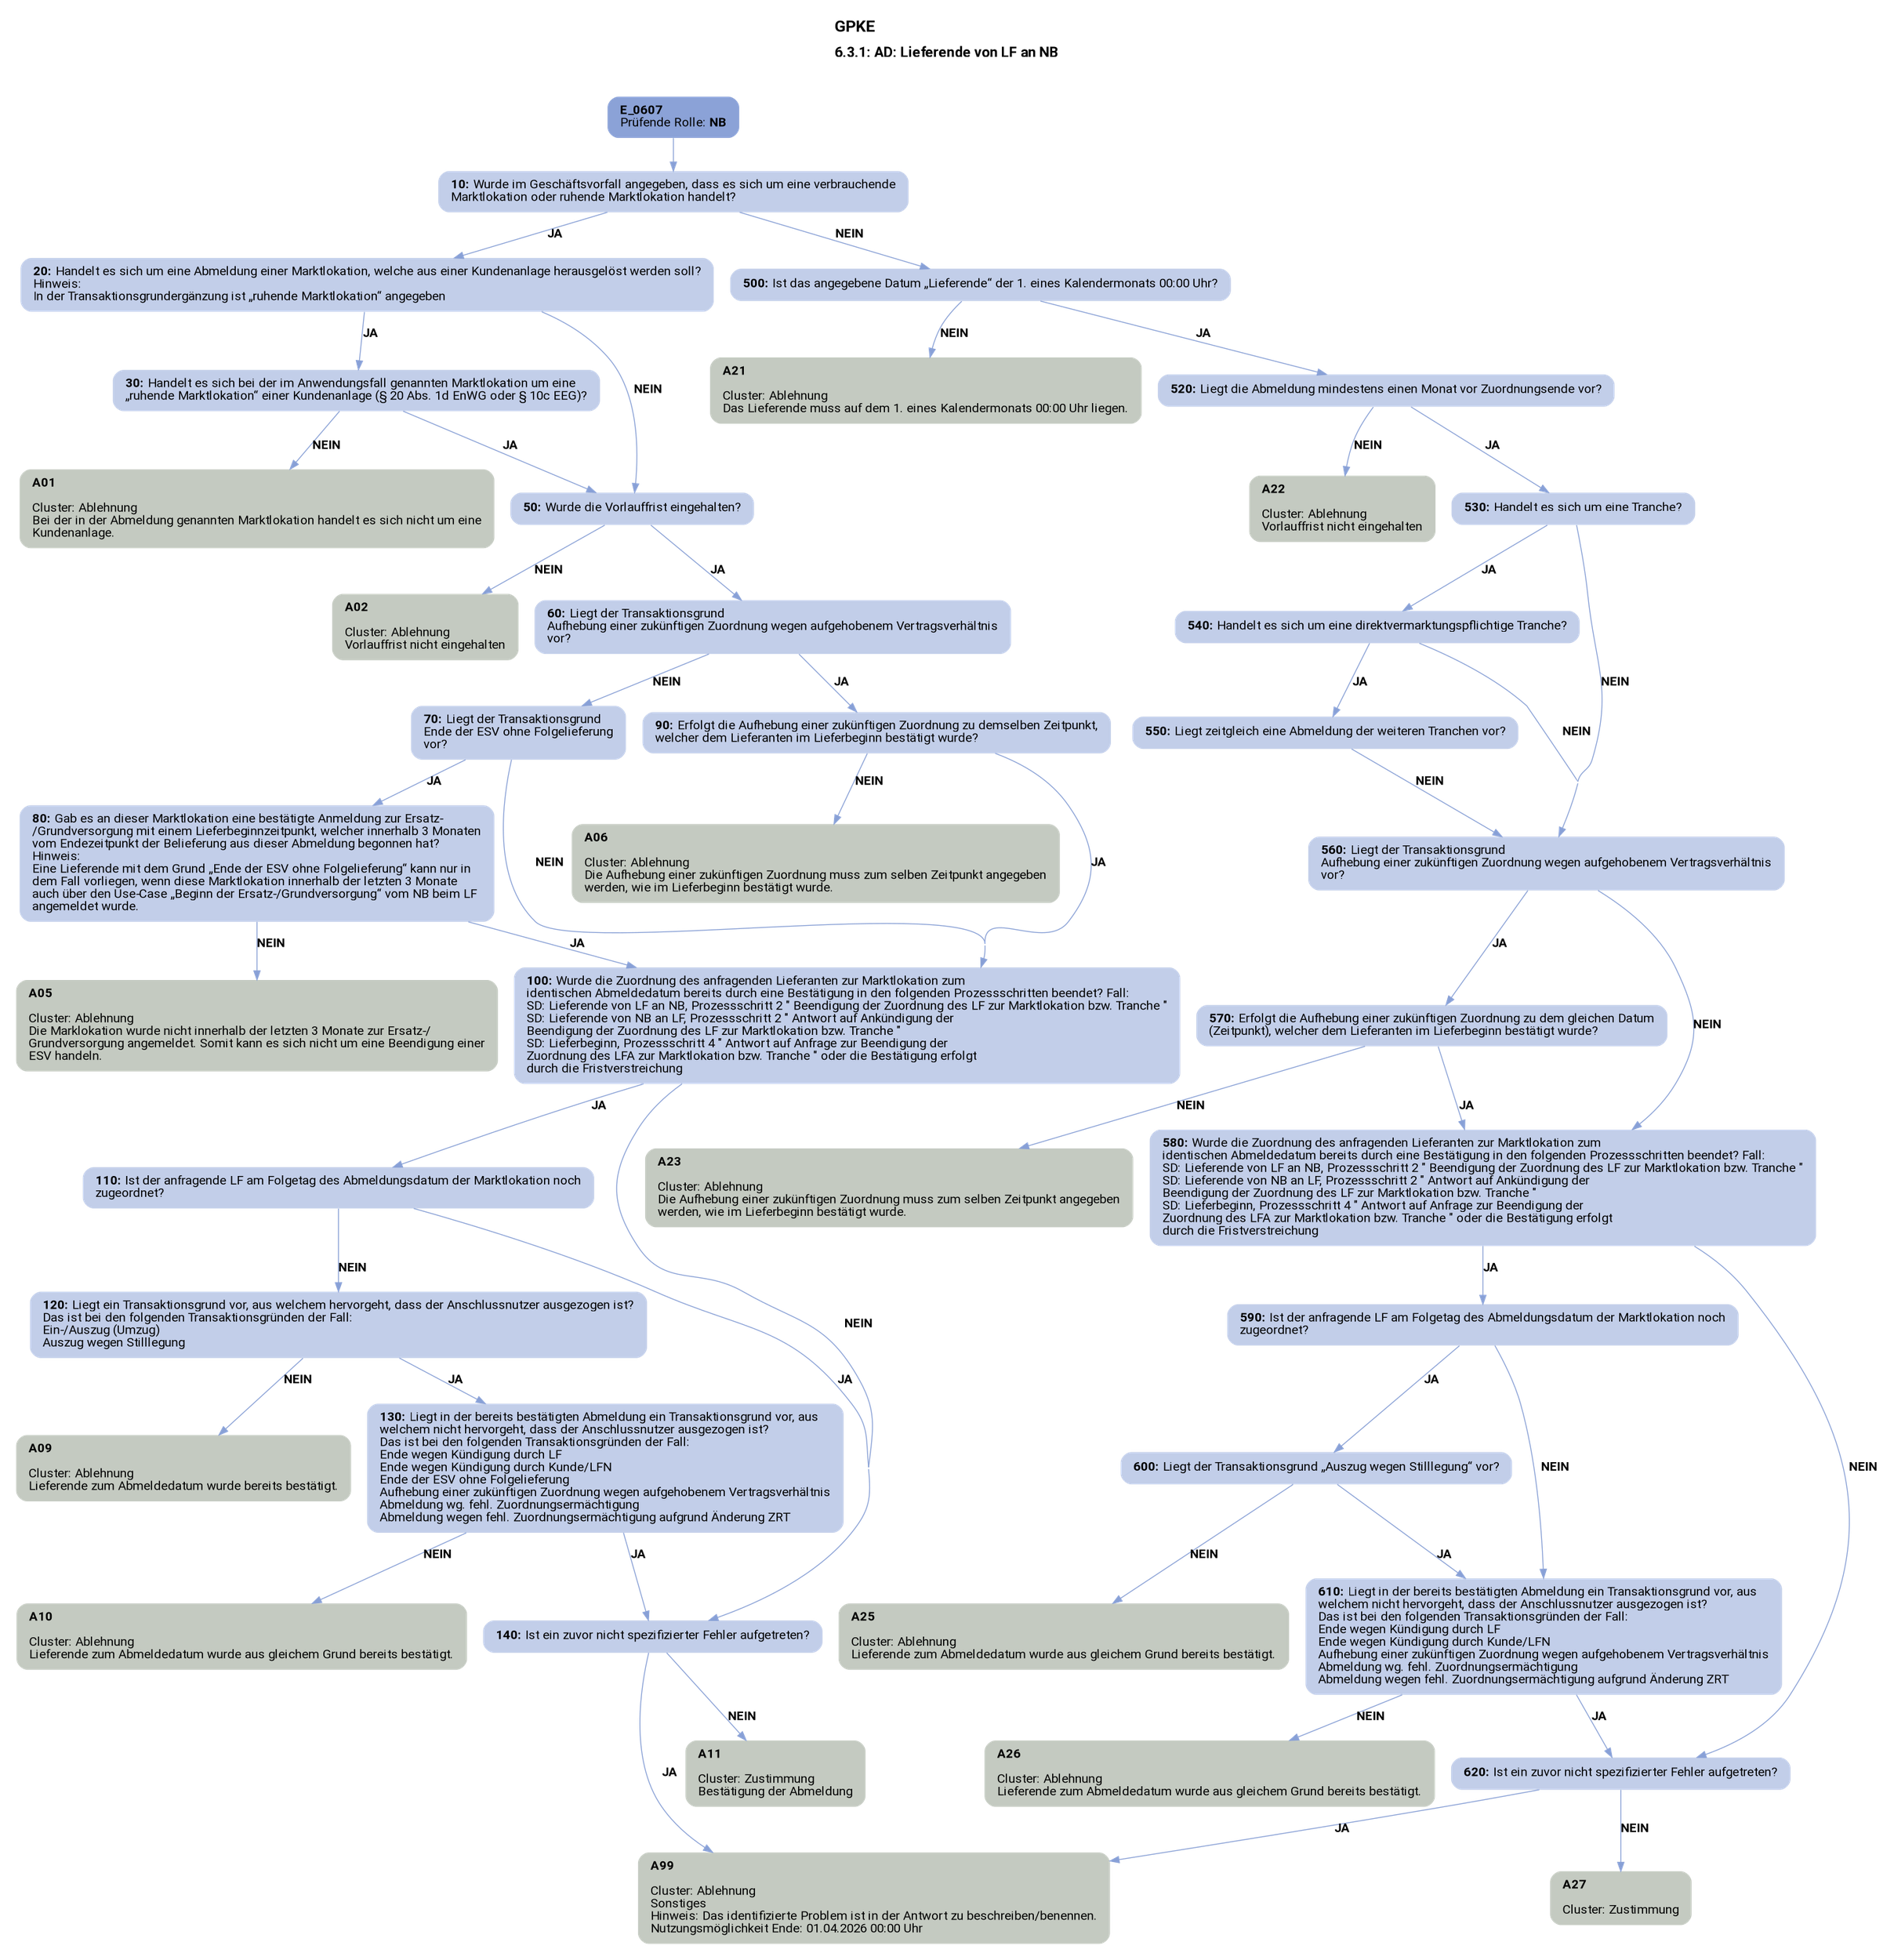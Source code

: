 digraph D {
    labelloc="t";
    label=<<B><FONT POINT-SIZE="18">GPKE</FONT></B><BR align="left"/><BR/><B><FONT POINT-SIZE="16">6.3.1: AD: Lieferende von LF an NB</FONT></B><BR align="left"/><BR/><BR/><BR/>>;
    ratio="compress";
    concentrate=true;
    pack=true;
    rankdir=TB;
    packmode="array";
    size="20,20";
    fontsize=12;
    pad=0.25;
    "Start" [margin="0.2,0.12", shape=box, style="filled,rounded", penwidth=0.0, fillcolor="#8ba2d7", label=<<B>E_0607</B><BR align="left"/><FONT>Prüfende Rolle: <B>NB</B></FONT><BR align="center"/>>, fontname="Roboto, sans-serif"];
    "10" [margin="0.2,0.12", shape=box, style="filled,rounded", penwidth=0.0, fillcolor="#c2cee9", label=<<B>10: </B>Wurde im Geschäftsvorfall angegeben, dass es sich um eine verbrauchende<BR align="left"/>Marktlokation oder ruhende Marktlokation handelt?<BR align="left"/>>, fontname="Roboto, sans-serif"];
    "20" [margin="0.2,0.12", shape=box, style="filled,rounded", penwidth=0.0, fillcolor="#c2cee9", label=<<B>20: </B>Handelt es sich um eine Abmeldung einer Marktlokation, welche aus einer Kundenanlage herausgelöst werden soll?<BR align="left"/>Hinweis:<BR align="left"/>In der Transaktionsgrundergänzung ist „ruhende Marktlokation“ angegeben<BR align="left"/>>, fontname="Roboto, sans-serif"];
    "30" [margin="0.2,0.12", shape=box, style="filled,rounded", penwidth=0.0, fillcolor="#c2cee9", label=<<B>30: </B>Handelt es sich bei der im Anwendungsfall genannten Marktlokation um eine<BR align="left"/>„ruhende Marktlokation“ einer Kundenanlage (§ 20 Abs. 1d EnWG oder § 10c EEG)?<BR align="left"/>>, fontname="Roboto, sans-serif"];
    "A01" [margin="0.2,0.12", shape=box, style="filled,rounded", penwidth=0.0, fillcolor="#c4cac1", label=<<B>A01</B><BR align="left"/><BR align="left"/><FONT>Cluster: Ablehnung<BR align="left"/>Bei der in der Abmeldung genannten Marktlokation handelt es sich nicht um eine<BR align="left"/>Kundenanlage.<BR align="left"/></FONT>>, fontname="Roboto, sans-serif"];
    "50" [margin="0.2,0.12", shape=box, style="filled,rounded", penwidth=0.0, fillcolor="#c2cee9", label=<<B>50: </B>Wurde die Vorlauffrist eingehalten?<BR align="left"/>>, fontname="Roboto, sans-serif"];
    "A02" [margin="0.2,0.12", shape=box, style="filled,rounded", penwidth=0.0, fillcolor="#c4cac1", label=<<B>A02</B><BR align="left"/><BR align="left"/><FONT>Cluster: Ablehnung<BR align="left"/>Vorlauffrist nicht eingehalten<BR align="left"/></FONT>>, fontname="Roboto, sans-serif"];
    "60" [margin="0.2,0.12", shape=box, style="filled,rounded", penwidth=0.0, fillcolor="#c2cee9", label=<<B>60: </B>Liegt der Transaktionsgrund<BR align="left"/>Aufhebung einer zukünftigen Zuordnung wegen aufgehobenem Vertragsverhältnis<BR align="left"/>vor?<BR align="left"/>>, fontname="Roboto, sans-serif"];
    "70" [margin="0.2,0.12", shape=box, style="filled,rounded", penwidth=0.0, fillcolor="#c2cee9", label=<<B>70: </B>Liegt der Transaktionsgrund <BR align="left"/>Ende der ESV ohne Folgelieferung<BR align="left"/>vor?<BR align="left"/>>, fontname="Roboto, sans-serif"];
    "80" [margin="0.2,0.12", shape=box, style="filled,rounded", penwidth=0.0, fillcolor="#c2cee9", label=<<B>80: </B>Gab es an dieser Marktlokation eine bestätigte Anmeldung zur Ersatz-<BR align="left"/>/Grundversorgung mit einem Lieferbeginnzeitpunkt, welcher innerhalb 3 Monaten<BR align="left"/>vom Endezeitpunkt der Belieferung aus dieser Abmeldung begonnen hat?<BR align="left"/>Hinweis:<BR align="left"/>Eine Lieferende mit dem Grund „Ende der ESV ohne Folgelieferung“ kann nur in<BR align="left"/>dem Fall vorliegen, wenn diese Marktlokation innerhalb der letzten 3 Monate<BR align="left"/>auch über den Use-Case „Beginn der Ersatz-/Grundversorgung“ vom NB beim LF<BR align="left"/>angemeldet wurde.<BR align="left"/>>, fontname="Roboto, sans-serif"];
    "A05" [margin="0.2,0.12", shape=box, style="filled,rounded", penwidth=0.0, fillcolor="#c4cac1", label=<<B>A05</B><BR align="left"/><BR align="left"/><FONT>Cluster: Ablehnung<BR align="left"/>Die Marklokation wurde nicht innerhalb der letzten 3 Monate zur Ersatz-/<BR align="left"/>Grundversorgung angemeldet. Somit kann es sich nicht um eine Beendigung einer<BR align="left"/>ESV handeln.<BR align="left"/></FONT>>, fontname="Roboto, sans-serif"];
    "90" [margin="0.2,0.12", shape=box, style="filled,rounded", penwidth=0.0, fillcolor="#c2cee9", label=<<B>90: </B>Erfolgt die Aufhebung einer zukünftigen Zuordnung zu demselben Zeitpunkt,<BR align="left"/>welcher dem Lieferanten im Lieferbeginn bestätigt wurde?<BR align="left"/>>, fontname="Roboto, sans-serif"];
    "A06" [margin="0.2,0.12", shape=box, style="filled,rounded", penwidth=0.0, fillcolor="#c4cac1", label=<<B>A06</B><BR align="left"/><BR align="left"/><FONT>Cluster: Ablehnung<BR align="left"/>Die Aufhebung einer zukünftigen Zuordnung muss zum selben Zeitpunkt angegeben<BR align="left"/>werden, wie im Lieferbeginn bestätigt wurde.<BR align="left"/></FONT>>, fontname="Roboto, sans-serif"];
    "100" [margin="0.2,0.12", shape=box, style="filled,rounded", penwidth=0.0, fillcolor="#c2cee9", label=<<B>100: </B>Wurde die Zuordnung des anfragenden Lieferanten zur Marktlokation zum<BR align="left"/>identischen Abmeldedatum bereits durch eine Bestätigung in den folgenden Prozessschritten beendet? Fall:<BR align="left"/>SD: Lieferende von LF an NB, Prozessschritt 2 " Beendigung der Zuordnung des LF zur Marktlokation bzw. Tranche "<BR align="left"/>SD: Lieferende von NB an LF, Prozessschritt 2 " Antwort auf Ankündigung der<BR align="left"/>Beendigung der Zuordnung des LF zur Marktlokation bzw. Tranche "<BR align="left"/>SD: Lieferbeginn, Prozessschritt 4 " Antwort auf Anfrage zur Beendigung der<BR align="left"/>Zuordnung des LFA zur Marktlokation bzw. Tranche " oder die Bestätigung erfolgt<BR align="left"/>durch die Fristverstreichung<BR align="left"/>>, fontname="Roboto, sans-serif"];
    "110" [margin="0.2,0.12", shape=box, style="filled,rounded", penwidth=0.0, fillcolor="#c2cee9", label=<<B>110: </B>Ist der anfragende LF am Folgetag des Abmeldungsdatum der Marktlokation noch<BR align="left"/>zugeordnet?<BR align="left"/>>, fontname="Roboto, sans-serif"];
    "120" [margin="0.2,0.12", shape=box, style="filled,rounded", penwidth=0.0, fillcolor="#c2cee9", label=<<B>120: </B>Liegt ein Transaktionsgrund vor, aus welchem hervorgeht, dass der Anschlussnutzer ausgezogen ist?<BR align="left"/>Das ist bei den folgenden Transaktionsgründen der Fall:<BR align="left"/>Ein-/Auszug (Umzug)<BR align="left"/>Auszug wegen Stilllegung<BR align="left"/>>, fontname="Roboto, sans-serif"];
    "A09" [margin="0.2,0.12", shape=box, style="filled,rounded", penwidth=0.0, fillcolor="#c4cac1", label=<<B>A09</B><BR align="left"/><BR align="left"/><FONT>Cluster: Ablehnung <BR align="left"/>Lieferende zum Abmeldedatum wurde bereits bestätigt.<BR align="left"/></FONT>>, fontname="Roboto, sans-serif"];
    "130" [margin="0.2,0.12", shape=box, style="filled,rounded", penwidth=0.0, fillcolor="#c2cee9", label=<<B>130: </B>Liegt in der bereits bestätigten Abmeldung ein Transaktionsgrund vor, aus<BR align="left"/>welchem nicht hervorgeht, dass der Anschlussnutzer ausgezogen ist?<BR align="left"/>Das ist bei den folgenden Transaktionsgründen der Fall:<BR align="left"/>Ende wegen Kündigung durch LF<BR align="left"/>Ende wegen Kündigung durch Kunde/LFN<BR align="left"/>Ende der ESV ohne Folgelieferung<BR align="left"/>Aufhebung einer zukünftigen Zuordnung wegen aufgehobenem Vertragsverhältnis<BR align="left"/>Abmeldung wg. fehl. Zuordnungsermächtigung<BR align="left"/>Abmeldung wegen fehl. Zuordnungsermächtigung aufgrund Änderung ZRT<BR align="left"/>>, fontname="Roboto, sans-serif"];
    "A10" [margin="0.2,0.12", shape=box, style="filled,rounded", penwidth=0.0, fillcolor="#c4cac1", label=<<B>A10</B><BR align="left"/><BR align="left"/><FONT>Cluster: Ablehnung<BR align="left"/>Lieferende zum Abmeldedatum wurde aus gleichem Grund bereits bestätigt.<BR align="left"/></FONT>>, fontname="Roboto, sans-serif"];
    "140" [margin="0.2,0.12", shape=box, style="filled,rounded", penwidth=0.0, fillcolor="#c2cee9", label=<<B>140: </B>Ist ein zuvor nicht spezifizierter Fehler aufgetreten?<BR align="left"/>>, fontname="Roboto, sans-serif"];
    "A99" [margin="0.2,0.12", shape=box, style="filled,rounded", penwidth=0.0, fillcolor="#c4cac1", label=<<B>A99</B><BR align="left"/><BR align="left"/><FONT>Cluster: Ablehnung<BR align="left"/>Sonstiges<BR align="left"/>Hinweis: Das identifizierte Problem ist in der Antwort zu beschreiben/benennen.<BR align="left"/>Nutzungsmöglichkeit Ende: 01.04.2026 00:00 Uhr<BR align="left"/></FONT>>, fontname="Roboto, sans-serif"];
    "A11" [margin="0.2,0.12", shape=box, style="filled,rounded", penwidth=0.0, fillcolor="#c4cac1", label=<<B>A11</B><BR align="left"/><BR align="left"/><FONT>Cluster: Zustimmung<BR align="left"/>Bestätigung der Abmeldung<BR align="left"/></FONT>>, fontname="Roboto, sans-serif"];
    "500" [margin="0.2,0.12", shape=box, style="filled,rounded", penwidth=0.0, fillcolor="#c2cee9", label=<<B>500: </B>Ist das angegebene Datum „Lieferende“ der 1. eines Kalendermonats 00:00 Uhr?<BR align="left"/>>, fontname="Roboto, sans-serif"];
    "A21" [margin="0.2,0.12", shape=box, style="filled,rounded", penwidth=0.0, fillcolor="#c4cac1", label=<<B>A21</B><BR align="left"/><BR align="left"/><FONT>Cluster: Ablehnung<BR align="left"/>Das Lieferende muss auf dem 1. eines Kalendermonats 00:00 Uhr liegen.<BR align="left"/></FONT>>, fontname="Roboto, sans-serif"];
    "520" [margin="0.2,0.12", shape=box, style="filled,rounded", penwidth=0.0, fillcolor="#c2cee9", label=<<B>520: </B>Liegt die Abmeldung mindestens einen Monat vor Zuordnungsende vor?<BR align="left"/>>, fontname="Roboto, sans-serif"];
    "A22" [margin="0.2,0.12", shape=box, style="filled,rounded", penwidth=0.0, fillcolor="#c4cac1", label=<<B>A22</B><BR align="left"/><BR align="left"/><FONT>Cluster: Ablehnung<BR align="left"/>Vorlauffrist nicht eingehalten<BR align="left"/></FONT>>, fontname="Roboto, sans-serif"];
    "530" [margin="0.2,0.12", shape=box, style="filled,rounded", penwidth=0.0, fillcolor="#c2cee9", label=<<B>530: </B>Handelt es sich um eine Tranche?<BR align="left"/>>, fontname="Roboto, sans-serif"];
    "540" [margin="0.2,0.12", shape=box, style="filled,rounded", penwidth=0.0, fillcolor="#c2cee9", label=<<B>540: </B>Handelt es sich um eine direktvermarktungspflichtige Tranche?<BR align="left"/>>, fontname="Roboto, sans-serif"];
    "550" [margin="0.2,0.12", shape=box, style="filled,rounded", penwidth=0.0, fillcolor="#c2cee9", label=<<B>550: </B>Liegt zeitgleich eine Abmeldung der weiteren Tranchen vor?<BR align="left"/>>, fontname="Roboto, sans-serif"];
    "560" [margin="0.2,0.12", shape=box, style="filled,rounded", penwidth=0.0, fillcolor="#c2cee9", label=<<B>560: </B>Liegt der Transaktionsgrund<BR align="left"/>Aufhebung einer zukünftigen Zuordnung wegen aufgehobenem Vertragsverhältnis<BR align="left"/>vor?<BR align="left"/>>, fontname="Roboto, sans-serif"];
    "570" [margin="0.2,0.12", shape=box, style="filled,rounded", penwidth=0.0, fillcolor="#c2cee9", label=<<B>570: </B>Erfolgt die Aufhebung einer zukünftigen Zuordnung zu dem gleichen Datum<BR align="left"/>(Zeitpunkt), welcher dem Lieferanten im Lieferbeginn bestätigt wurde?<BR align="left"/>>, fontname="Roboto, sans-serif"];
    "A23" [margin="0.2,0.12", shape=box, style="filled,rounded", penwidth=0.0, fillcolor="#c4cac1", label=<<B>A23</B><BR align="left"/><BR align="left"/><FONT>Cluster: Ablehnung<BR align="left"/>Die Aufhebung einer zukünftigen Zuordnung muss zum selben Zeitpunkt angegeben<BR align="left"/>werden, wie im Lieferbeginn bestätigt wurde.<BR align="left"/></FONT>>, fontname="Roboto, sans-serif"];
    "580" [margin="0.2,0.12", shape=box, style="filled,rounded", penwidth=0.0, fillcolor="#c2cee9", label=<<B>580: </B>Wurde die Zuordnung des anfragenden Lieferanten zur Marktlokation zum<BR align="left"/>identischen Abmeldedatum bereits durch eine Bestätigung in den folgenden Prozessschritten beendet? Fall:<BR align="left"/>SD: Lieferende von LF an NB, Prozessschritt 2 " Beendigung der Zuordnung des LF zur Marktlokation bzw. Tranche "<BR align="left"/>SD: Lieferende von NB an LF, Prozessschritt 2 " Antwort auf Ankündigung der<BR align="left"/>Beendigung der Zuordnung des LF zur Marktlokation bzw. Tranche "<BR align="left"/>SD: Lieferbeginn, Prozessschritt 4 " Antwort auf Anfrage zur Beendigung der<BR align="left"/>Zuordnung des LFA zur Marktlokation bzw. Tranche " oder die Bestätigung erfolgt<BR align="left"/>durch die Fristverstreichung<BR align="left"/>>, fontname="Roboto, sans-serif"];
    "590" [margin="0.2,0.12", shape=box, style="filled,rounded", penwidth=0.0, fillcolor="#c2cee9", label=<<B>590: </B>Ist der anfragende LF am Folgetag des Abmeldungsdatum der Marktlokation noch<BR align="left"/>zugeordnet?<BR align="left"/>>, fontname="Roboto, sans-serif"];
    "600" [margin="0.2,0.12", shape=box, style="filled,rounded", penwidth=0.0, fillcolor="#c2cee9", label=<<B>600: </B>Liegt der Transaktionsgrund „Auszug wegen Stilllegung“ vor?<BR align="left"/>>, fontname="Roboto, sans-serif"];
    "A25" [margin="0.2,0.12", shape=box, style="filled,rounded", penwidth=0.0, fillcolor="#c4cac1", label=<<B>A25</B><BR align="left"/><BR align="left"/><FONT>Cluster: Ablehnung<BR align="left"/>Lieferende zum Abmeldedatum wurde aus gleichem Grund bereits bestätigt.<BR align="left"/></FONT>>, fontname="Roboto, sans-serif"];
    "610" [margin="0.2,0.12", shape=box, style="filled,rounded", penwidth=0.0, fillcolor="#c2cee9", label=<<B>610: </B>Liegt in der bereits bestätigten Abmeldung ein Transaktionsgrund vor, aus<BR align="left"/>welchem nicht hervorgeht, dass der Anschlussnutzer ausgezogen ist?<BR align="left"/>Das ist bei den folgenden Transaktionsgründen der Fall:<BR align="left"/>Ende wegen Kündigung durch LF<BR align="left"/>Ende wegen Kündigung durch Kunde/LFN<BR align="left"/>Aufhebung einer zukünftigen Zuordnung wegen aufgehobenem Vertragsverhältnis<BR align="left"/>Abmeldung wg. fehl. Zuordnungsermächtigung<BR align="left"/>Abmeldung wegen fehl. Zuordnungsermächtigung aufgrund Änderung ZRT<BR align="left"/>>, fontname="Roboto, sans-serif"];
    "A26" [margin="0.2,0.12", shape=box, style="filled,rounded", penwidth=0.0, fillcolor="#c4cac1", label=<<B>A26</B><BR align="left"/><BR align="left"/><FONT>Cluster: Ablehnung<BR align="left"/>Lieferende zum Abmeldedatum wurde aus gleichem Grund bereits bestätigt.<BR align="left"/></FONT>>, fontname="Roboto, sans-serif"];
    "620" [margin="0.2,0.12", shape=box, style="filled,rounded", penwidth=0.0, fillcolor="#c2cee9", label=<<B>620: </B>Ist ein zuvor nicht spezifizierter Fehler aufgetreten?<BR align="left"/>>, fontname="Roboto, sans-serif"];
    "A27" [margin="0.2,0.12", shape=box, style="filled,rounded", penwidth=0.0, fillcolor="#c4cac1", label=<<B>A27</B><BR align="left"/><BR align="left"/><FONT>Cluster: Zustimmung<BR align="left"/></FONT>>, fontname="Roboto, sans-serif"];

    "Start" -> "10" [color="#88a0d6"];
    "10" -> "20" [label=<<B>JA</B>>, color="#88a0d6", fontname="Roboto, sans-serif"];
    "10" -> "500" [label=<<B>NEIN</B>>, color="#88a0d6", fontname="Roboto, sans-serif"];
    "20" -> "30" [label=<<B>JA</B>>, color="#88a0d6", fontname="Roboto, sans-serif"];
    "20" -> "50" [label=<<B>NEIN</B>>, color="#88a0d6", fontname="Roboto, sans-serif"];
    "30" -> "A01" [label=<<B>NEIN</B>>, color="#88a0d6", fontname="Roboto, sans-serif"];
    "30" -> "50" [label=<<B>JA</B>>, color="#88a0d6", fontname="Roboto, sans-serif"];
    "50" -> "A02" [label=<<B>NEIN</B>>, color="#88a0d6", fontname="Roboto, sans-serif"];
    "50" -> "60" [label=<<B>JA</B>>, color="#88a0d6", fontname="Roboto, sans-serif"];
    "60" -> "90" [label=<<B>JA</B>>, color="#88a0d6", fontname="Roboto, sans-serif"];
    "60" -> "70" [label=<<B>NEIN</B>>, color="#88a0d6", fontname="Roboto, sans-serif"];
    "70" -> "80" [label=<<B>JA</B>>, color="#88a0d6", fontname="Roboto, sans-serif"];
    "70" -> "100" [label=<<B>NEIN</B>>, color="#88a0d6", fontname="Roboto, sans-serif"];
    "80" -> "A05" [label=<<B>NEIN</B>>, color="#88a0d6", fontname="Roboto, sans-serif"];
    "80" -> "100" [label=<<B>JA</B>>, color="#88a0d6", fontname="Roboto, sans-serif"];
    "90" -> "A06" [label=<<B>NEIN</B>>, color="#88a0d6", fontname="Roboto, sans-serif"];
    "90" -> "100" [label=<<B>JA</B>>, color="#88a0d6", fontname="Roboto, sans-serif"];
    "100" -> "110" [label=<<B>JA</B>>, color="#88a0d6", fontname="Roboto, sans-serif"];
    "100" -> "140" [label=<<B>NEIN</B>>, color="#88a0d6", fontname="Roboto, sans-serif"];
    "110" -> "140" [label=<<B>JA</B>>, color="#88a0d6", fontname="Roboto, sans-serif"];
    "110" -> "120" [label=<<B>NEIN</B>>, color="#88a0d6", fontname="Roboto, sans-serif"];
    "120" -> "A09" [label=<<B>NEIN</B>>, color="#88a0d6", fontname="Roboto, sans-serif"];
    "120" -> "130" [label=<<B>JA</B>>, color="#88a0d6", fontname="Roboto, sans-serif"];
    "130" -> "A10" [label=<<B>NEIN</B>>, color="#88a0d6", fontname="Roboto, sans-serif"];
    "130" -> "140" [label=<<B>JA</B>>, color="#88a0d6", fontname="Roboto, sans-serif"];
    "140" -> "A99" [label=<<B>JA</B>>, color="#88a0d6", fontname="Roboto, sans-serif"];
    "140" -> "A11" [label=<<B>NEIN</B>>, color="#88a0d6", fontname="Roboto, sans-serif"];
    "500" -> "A21" [label=<<B>NEIN</B>>, color="#88a0d6", fontname="Roboto, sans-serif"];
    "500" -> "520" [label=<<B>JA</B>>, color="#88a0d6", fontname="Roboto, sans-serif"];
    "520" -> "A22" [label=<<B>NEIN</B>>, color="#88a0d6", fontname="Roboto, sans-serif"];
    "520" -> "530" [label=<<B>JA</B>>, color="#88a0d6", fontname="Roboto, sans-serif"];
    "530" -> "540" [label=<<B>JA</B>>, color="#88a0d6", fontname="Roboto, sans-serif"];
    "530" -> "560" [label=<<B>NEIN</B>>, color="#88a0d6", fontname="Roboto, sans-serif"];
    "540" -> "550" [label=<<B>JA</B>>, color="#88a0d6", fontname="Roboto, sans-serif"];
    "540" -> "560" [label=<<B>NEIN</B>>, color="#88a0d6", fontname="Roboto, sans-serif"];
    "550" -> "560" [label=<<B>NEIN</B>>, color="#88a0d6", fontname="Roboto, sans-serif"];
    "560" -> "570" [label=<<B>JA</B>>, color="#88a0d6", fontname="Roboto, sans-serif"];
    "560" -> "580" [label=<<B>NEIN</B>>, color="#88a0d6", fontname="Roboto, sans-serif"];
    "570" -> "A23" [label=<<B>NEIN</B>>, color="#88a0d6", fontname="Roboto, sans-serif"];
    "570" -> "580" [label=<<B>JA</B>>, color="#88a0d6", fontname="Roboto, sans-serif"];
    "580" -> "590" [label=<<B>JA</B>>, color="#88a0d6", fontname="Roboto, sans-serif"];
    "580" -> "620" [label=<<B>NEIN</B>>, color="#88a0d6", fontname="Roboto, sans-serif"];
    "590" -> "600" [label=<<B>JA</B>>, color="#88a0d6", fontname="Roboto, sans-serif"];
    "590" -> "610" [label=<<B>NEIN</B>>, color="#88a0d6", fontname="Roboto, sans-serif"];
    "600" -> "A25" [label=<<B>NEIN</B>>, color="#88a0d6", fontname="Roboto, sans-serif"];
    "600" -> "610" [label=<<B>JA</B>>, color="#88a0d6", fontname="Roboto, sans-serif"];
    "610" -> "A26" [label=<<B>NEIN</B>>, color="#88a0d6", fontname="Roboto, sans-serif"];
    "610" -> "620" [label=<<B>JA</B>>, color="#88a0d6", fontname="Roboto, sans-serif"];
    "620" -> "A99" [label=<<B>JA</B>>, color="#88a0d6", fontname="Roboto, sans-serif"];
    "620" -> "A27" [label=<<B>NEIN</B>>, color="#88a0d6", fontname="Roboto, sans-serif"];

    bgcolor="transparent";
fontname="Roboto, sans-serif";
}